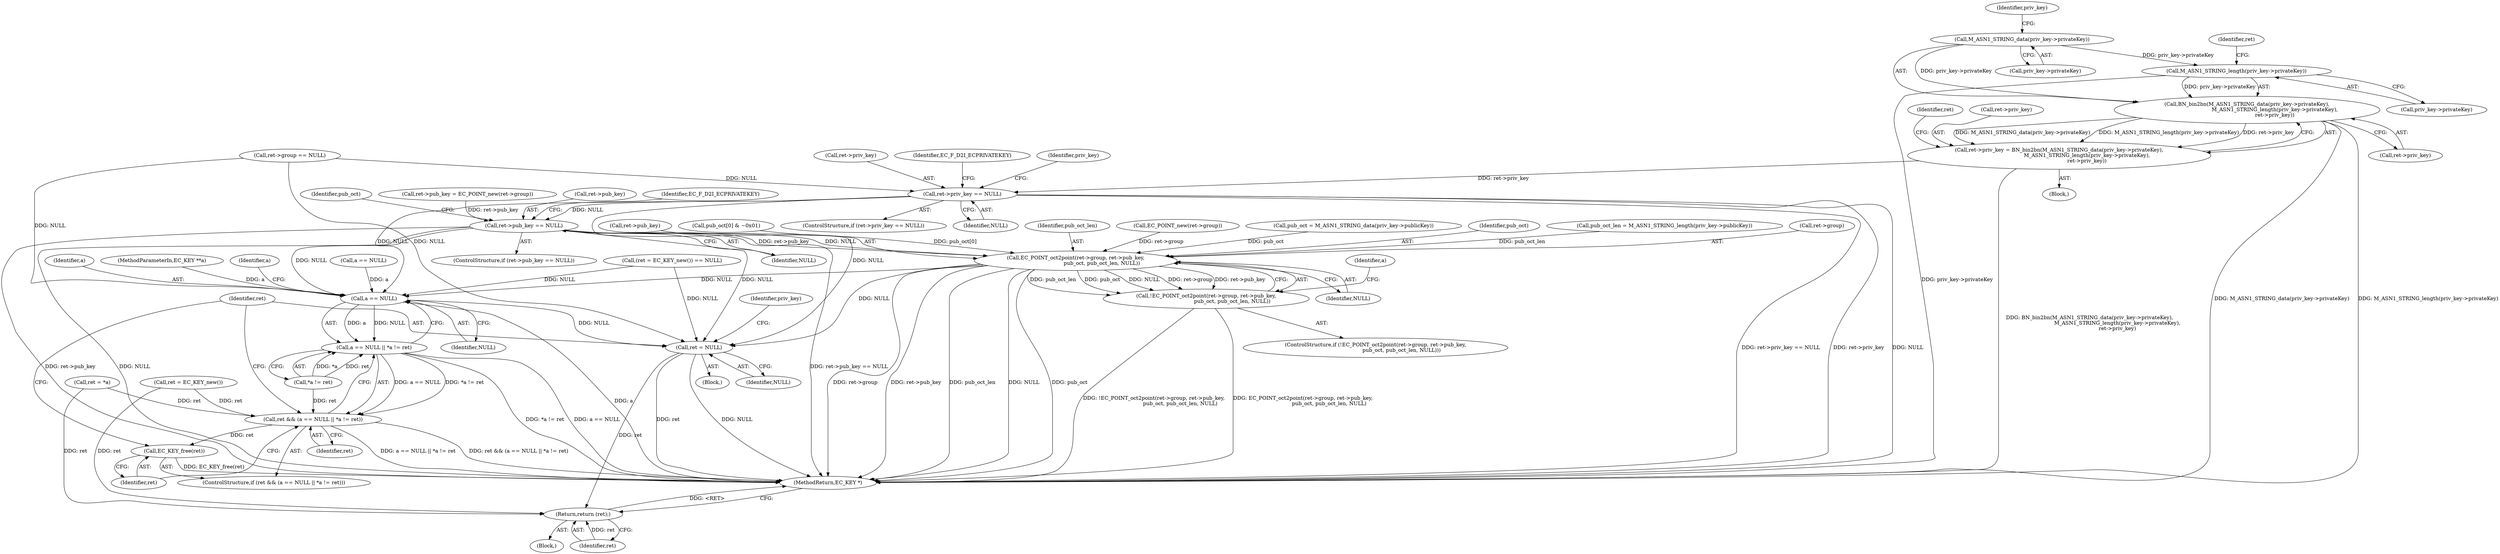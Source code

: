 digraph "0_openssl_1b4a8df38fc9ab3c089ca5765075ee53ec5bd66a@pointer" {
"1000231" [label="(Call,M_ASN1_STRING_length(priv_key->privateKey))"];
"1000227" [label="(Call,M_ASN1_STRING_data(priv_key->privateKey))"];
"1000226" [label="(Call,BN_bin2bn(M_ASN1_STRING_data(priv_key->privateKey),\n                                  M_ASN1_STRING_length(priv_key->privateKey),\n                                  ret->priv_key))"];
"1000222" [label="(Call,ret->priv_key = BN_bin2bn(M_ASN1_STRING_data(priv_key->privateKey),\n                                  M_ASN1_STRING_length(priv_key->privateKey),\n                                  ret->priv_key))"];
"1000239" [label="(Call,ret->priv_key == NULL)"];
"1000279" [label="(Call,ret->pub_key == NULL)"];
"1000314" [label="(Call,EC_POINT_oct2point(ret->group, ret->pub_key,\n                                pub_oct, pub_oct_len, NULL))"];
"1000313" [label="(Call,!EC_POINT_oct2point(ret->group, ret->pub_key,\n                                pub_oct, pub_oct_len, NULL))"];
"1000343" [label="(Call,a == NULL)"];
"1000342" [label="(Call,a == NULL || *a != ret)"];
"1000340" [label="(Call,ret && (a == NULL || *a != ret))"];
"1000350" [label="(Call,EC_KEY_free(ret))"];
"1000352" [label="(Call,ret = NULL)"];
"1000359" [label="(Return,return (ret);)"];
"1000227" [label="(Call,M_ASN1_STRING_data(priv_key->privateKey))"];
"1000361" [label="(MethodReturn,EC_KEY *)"];
"1000283" [label="(Identifier,NULL)"];
"1000338" [label="(Block,)"];
"1000241" [label="(Identifier,ret)"];
"1000226" [label="(Call,BN_bin2bn(M_ASN1_STRING_data(priv_key->privateKey),\n                                  M_ASN1_STRING_length(priv_key->privateKey),\n                                  ret->priv_key))"];
"1000239" [label="(Call,ret->priv_key == NULL)"];
"1000289" [label="(Call,pub_oct = M_ASN1_STRING_data(priv_key->publicKey))"];
"1000280" [label="(Call,ret->pub_key)"];
"1000359" [label="(Return,return (ret);)"];
"1000279" [label="(Call,ret->pub_key == NULL)"];
"1000348" [label="(Identifier,a)"];
"1000321" [label="(Identifier,pub_oct)"];
"1000150" [label="(Call,a == NULL)"];
"1000313" [label="(Call,!EC_POINT_oct2point(ret->group, ret->pub_key,\n                                pub_oct, pub_oct_len, NULL))"];
"1000200" [label="(Call,ret->group == NULL)"];
"1000343" [label="(Call,a == NULL)"];
"1000295" [label="(Call,pub_oct_len = M_ASN1_STRING_length(priv_key->publicKey))"];
"1000286" [label="(Identifier,EC_F_D2I_ECPRIVATEKEY)"];
"1000342" [label="(Call,a == NULL || *a != ret)"];
"1000314" [label="(Call,EC_POINT_oct2point(ret->group, ret->pub_key,\n                                pub_oct, pub_oct_len, NULL))"];
"1000354" [label="(Identifier,NULL)"];
"1000174" [label="(Call,ret = *a)"];
"1000257" [label="(Identifier,priv_key)"];
"1000159" [label="(Call,(ret = EC_KEY_new()) == NULL)"];
"1000105" [label="(Block,)"];
"1000315" [label="(Call,ret->group)"];
"1000240" [label="(Call,ret->priv_key)"];
"1000344" [label="(Identifier,a)"];
"1000341" [label="(Identifier,ret)"];
"1000345" [label="(Identifier,NULL)"];
"1000236" [label="(Identifier,ret)"];
"1000318" [label="(Call,ret->pub_key)"];
"1000233" [label="(Identifier,priv_key)"];
"1000290" [label="(Identifier,pub_oct)"];
"1000351" [label="(Identifier,ret)"];
"1000356" [label="(Identifier,priv_key)"];
"1000235" [label="(Call,ret->priv_key)"];
"1000231" [label="(Call,M_ASN1_STRING_length(priv_key->privateKey))"];
"1000221" [label="(Block,)"];
"1000352" [label="(Call,ret = NULL)"];
"1000323" [label="(Identifier,NULL)"];
"1000326" [label="(Identifier,a)"];
"1000346" [label="(Call,*a != ret)"];
"1000228" [label="(Call,priv_key->privateKey)"];
"1000102" [label="(MethodParameterIn,EC_KEY **a)"];
"1000238" [label="(ControlStructure,if (ret->priv_key == NULL))"];
"1000312" [label="(ControlStructure,if (!EC_POINT_oct2point(ret->group, ret->pub_key,\n                                pub_oct, pub_oct_len, NULL)))"];
"1000350" [label="(Call,EC_KEY_free(ret))"];
"1000223" [label="(Call,ret->priv_key)"];
"1000232" [label="(Call,priv_key->privateKey)"];
"1000243" [label="(Identifier,NULL)"];
"1000340" [label="(Call,ret && (a == NULL || *a != ret))"];
"1000360" [label="(Identifier,ret)"];
"1000278" [label="(ControlStructure,if (ret->pub_key == NULL))"];
"1000246" [label="(Identifier,EC_F_D2I_ECPRIVATEKEY)"];
"1000307" [label="(Call,pub_oct[0] & ~0x01)"];
"1000322" [label="(Identifier,pub_oct_len)"];
"1000353" [label="(Identifier,ret)"];
"1000222" [label="(Call,ret->priv_key = BN_bin2bn(M_ASN1_STRING_data(priv_key->privateKey),\n                                  M_ASN1_STRING_length(priv_key->privateKey),\n                                  ret->priv_key))"];
"1000270" [label="(Call,ret->pub_key = EC_POINT_new(ret->group))"];
"1000339" [label="(ControlStructure,if (ret && (a == NULL || *a != ret)))"];
"1000160" [label="(Call,ret = EC_KEY_new())"];
"1000274" [label="(Call,EC_POINT_new(ret->group))"];
"1000231" -> "1000226"  [label="AST: "];
"1000231" -> "1000232"  [label="CFG: "];
"1000232" -> "1000231"  [label="AST: "];
"1000236" -> "1000231"  [label="CFG: "];
"1000231" -> "1000361"  [label="DDG: priv_key->privateKey"];
"1000231" -> "1000226"  [label="DDG: priv_key->privateKey"];
"1000227" -> "1000231"  [label="DDG: priv_key->privateKey"];
"1000227" -> "1000226"  [label="AST: "];
"1000227" -> "1000228"  [label="CFG: "];
"1000228" -> "1000227"  [label="AST: "];
"1000233" -> "1000227"  [label="CFG: "];
"1000227" -> "1000226"  [label="DDG: priv_key->privateKey"];
"1000226" -> "1000222"  [label="AST: "];
"1000226" -> "1000235"  [label="CFG: "];
"1000235" -> "1000226"  [label="AST: "];
"1000222" -> "1000226"  [label="CFG: "];
"1000226" -> "1000361"  [label="DDG: M_ASN1_STRING_data(priv_key->privateKey)"];
"1000226" -> "1000361"  [label="DDG: M_ASN1_STRING_length(priv_key->privateKey)"];
"1000226" -> "1000222"  [label="DDG: M_ASN1_STRING_data(priv_key->privateKey)"];
"1000226" -> "1000222"  [label="DDG: M_ASN1_STRING_length(priv_key->privateKey)"];
"1000226" -> "1000222"  [label="DDG: ret->priv_key"];
"1000222" -> "1000221"  [label="AST: "];
"1000223" -> "1000222"  [label="AST: "];
"1000241" -> "1000222"  [label="CFG: "];
"1000222" -> "1000361"  [label="DDG: BN_bin2bn(M_ASN1_STRING_data(priv_key->privateKey),\n                                  M_ASN1_STRING_length(priv_key->privateKey),\n                                  ret->priv_key)"];
"1000222" -> "1000239"  [label="DDG: ret->priv_key"];
"1000239" -> "1000238"  [label="AST: "];
"1000239" -> "1000243"  [label="CFG: "];
"1000240" -> "1000239"  [label="AST: "];
"1000243" -> "1000239"  [label="AST: "];
"1000246" -> "1000239"  [label="CFG: "];
"1000257" -> "1000239"  [label="CFG: "];
"1000239" -> "1000361"  [label="DDG: ret->priv_key == NULL"];
"1000239" -> "1000361"  [label="DDG: ret->priv_key"];
"1000239" -> "1000361"  [label="DDG: NULL"];
"1000200" -> "1000239"  [label="DDG: NULL"];
"1000239" -> "1000279"  [label="DDG: NULL"];
"1000239" -> "1000343"  [label="DDG: NULL"];
"1000239" -> "1000352"  [label="DDG: NULL"];
"1000279" -> "1000278"  [label="AST: "];
"1000279" -> "1000283"  [label="CFG: "];
"1000280" -> "1000279"  [label="AST: "];
"1000283" -> "1000279"  [label="AST: "];
"1000286" -> "1000279"  [label="CFG: "];
"1000290" -> "1000279"  [label="CFG: "];
"1000279" -> "1000361"  [label="DDG: ret->pub_key"];
"1000279" -> "1000361"  [label="DDG: NULL"];
"1000279" -> "1000361"  [label="DDG: ret->pub_key == NULL"];
"1000270" -> "1000279"  [label="DDG: ret->pub_key"];
"1000279" -> "1000314"  [label="DDG: ret->pub_key"];
"1000279" -> "1000314"  [label="DDG: NULL"];
"1000279" -> "1000343"  [label="DDG: NULL"];
"1000279" -> "1000352"  [label="DDG: NULL"];
"1000314" -> "1000313"  [label="AST: "];
"1000314" -> "1000323"  [label="CFG: "];
"1000315" -> "1000314"  [label="AST: "];
"1000318" -> "1000314"  [label="AST: "];
"1000321" -> "1000314"  [label="AST: "];
"1000322" -> "1000314"  [label="AST: "];
"1000323" -> "1000314"  [label="AST: "];
"1000313" -> "1000314"  [label="CFG: "];
"1000314" -> "1000361"  [label="DDG: ret->group"];
"1000314" -> "1000361"  [label="DDG: ret->pub_key"];
"1000314" -> "1000361"  [label="DDG: pub_oct_len"];
"1000314" -> "1000361"  [label="DDG: NULL"];
"1000314" -> "1000361"  [label="DDG: pub_oct"];
"1000314" -> "1000313"  [label="DDG: pub_oct_len"];
"1000314" -> "1000313"  [label="DDG: pub_oct"];
"1000314" -> "1000313"  [label="DDG: NULL"];
"1000314" -> "1000313"  [label="DDG: ret->group"];
"1000314" -> "1000313"  [label="DDG: ret->pub_key"];
"1000274" -> "1000314"  [label="DDG: ret->group"];
"1000289" -> "1000314"  [label="DDG: pub_oct"];
"1000307" -> "1000314"  [label="DDG: pub_oct[0]"];
"1000295" -> "1000314"  [label="DDG: pub_oct_len"];
"1000314" -> "1000343"  [label="DDG: NULL"];
"1000314" -> "1000352"  [label="DDG: NULL"];
"1000313" -> "1000312"  [label="AST: "];
"1000326" -> "1000313"  [label="CFG: "];
"1000313" -> "1000361"  [label="DDG: !EC_POINT_oct2point(ret->group, ret->pub_key,\n                                pub_oct, pub_oct_len, NULL)"];
"1000313" -> "1000361"  [label="DDG: EC_POINT_oct2point(ret->group, ret->pub_key,\n                                pub_oct, pub_oct_len, NULL)"];
"1000343" -> "1000342"  [label="AST: "];
"1000343" -> "1000345"  [label="CFG: "];
"1000344" -> "1000343"  [label="AST: "];
"1000345" -> "1000343"  [label="AST: "];
"1000348" -> "1000343"  [label="CFG: "];
"1000342" -> "1000343"  [label="CFG: "];
"1000343" -> "1000361"  [label="DDG: a"];
"1000343" -> "1000342"  [label="DDG: a"];
"1000343" -> "1000342"  [label="DDG: NULL"];
"1000150" -> "1000343"  [label="DDG: a"];
"1000102" -> "1000343"  [label="DDG: a"];
"1000200" -> "1000343"  [label="DDG: NULL"];
"1000159" -> "1000343"  [label="DDG: NULL"];
"1000343" -> "1000352"  [label="DDG: NULL"];
"1000342" -> "1000340"  [label="AST: "];
"1000342" -> "1000346"  [label="CFG: "];
"1000346" -> "1000342"  [label="AST: "];
"1000340" -> "1000342"  [label="CFG: "];
"1000342" -> "1000361"  [label="DDG: a == NULL"];
"1000342" -> "1000361"  [label="DDG: *a != ret"];
"1000342" -> "1000340"  [label="DDG: a == NULL"];
"1000342" -> "1000340"  [label="DDG: *a != ret"];
"1000346" -> "1000342"  [label="DDG: *a"];
"1000346" -> "1000342"  [label="DDG: ret"];
"1000340" -> "1000339"  [label="AST: "];
"1000340" -> "1000341"  [label="CFG: "];
"1000341" -> "1000340"  [label="AST: "];
"1000351" -> "1000340"  [label="CFG: "];
"1000353" -> "1000340"  [label="CFG: "];
"1000340" -> "1000361"  [label="DDG: a == NULL || *a != ret"];
"1000340" -> "1000361"  [label="DDG: ret && (a == NULL || *a != ret)"];
"1000346" -> "1000340"  [label="DDG: ret"];
"1000160" -> "1000340"  [label="DDG: ret"];
"1000174" -> "1000340"  [label="DDG: ret"];
"1000340" -> "1000350"  [label="DDG: ret"];
"1000350" -> "1000339"  [label="AST: "];
"1000350" -> "1000351"  [label="CFG: "];
"1000351" -> "1000350"  [label="AST: "];
"1000353" -> "1000350"  [label="CFG: "];
"1000350" -> "1000361"  [label="DDG: EC_KEY_free(ret)"];
"1000352" -> "1000338"  [label="AST: "];
"1000352" -> "1000354"  [label="CFG: "];
"1000353" -> "1000352"  [label="AST: "];
"1000354" -> "1000352"  [label="AST: "];
"1000356" -> "1000352"  [label="CFG: "];
"1000352" -> "1000361"  [label="DDG: ret"];
"1000352" -> "1000361"  [label="DDG: NULL"];
"1000200" -> "1000352"  [label="DDG: NULL"];
"1000159" -> "1000352"  [label="DDG: NULL"];
"1000352" -> "1000359"  [label="DDG: ret"];
"1000359" -> "1000105"  [label="AST: "];
"1000359" -> "1000360"  [label="CFG: "];
"1000360" -> "1000359"  [label="AST: "];
"1000361" -> "1000359"  [label="CFG: "];
"1000359" -> "1000361"  [label="DDG: <RET>"];
"1000360" -> "1000359"  [label="DDG: ret"];
"1000160" -> "1000359"  [label="DDG: ret"];
"1000174" -> "1000359"  [label="DDG: ret"];
}
